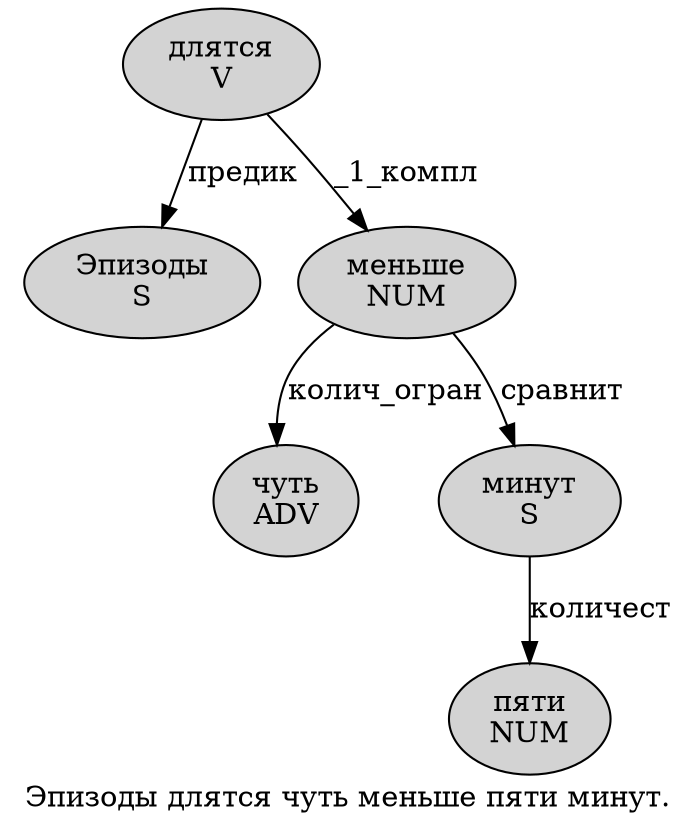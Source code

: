 digraph SENTENCE_1376 {
	graph [label="Эпизоды длятся чуть меньше пяти минут."]
	node [style=filled]
		0 [label="Эпизоды
S" color="" fillcolor=lightgray penwidth=1 shape=ellipse]
		1 [label="длятся
V" color="" fillcolor=lightgray penwidth=1 shape=ellipse]
		2 [label="чуть
ADV" color="" fillcolor=lightgray penwidth=1 shape=ellipse]
		3 [label="меньше
NUM" color="" fillcolor=lightgray penwidth=1 shape=ellipse]
		4 [label="пяти
NUM" color="" fillcolor=lightgray penwidth=1 shape=ellipse]
		5 [label="минут
S" color="" fillcolor=lightgray penwidth=1 shape=ellipse]
			5 -> 4 [label="количест"]
			1 -> 0 [label="предик"]
			1 -> 3 [label="_1_компл"]
			3 -> 2 [label="колич_огран"]
			3 -> 5 [label="сравнит"]
}